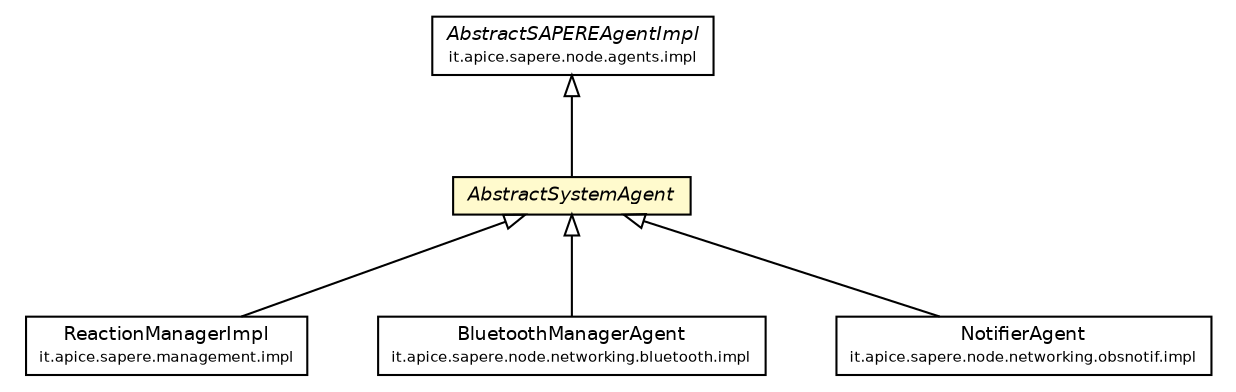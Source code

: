 #!/usr/local/bin/dot
#
# Class diagram 
# Generated by UmlGraph version 4.4 (http://www.spinellis.gr/sw/umlgraph)
#

digraph G {
	edge [fontname="Helvetica",fontsize=10,labelfontname="Helvetica",labelfontsize=10];
	node [fontname="Helvetica",fontsize=10,shape=plaintext];
	// it.apice.sapere.management.impl.ReactionManagerImpl
	c1668 [label=<<table border="0" cellborder="1" cellspacing="0" cellpadding="2" port="p" href="../../management/impl/ReactionManagerImpl.html">
		<tr><td><table border="0" cellspacing="0" cellpadding="1">
			<tr><td> ReactionManagerImpl </td></tr>
			<tr><td><font point-size="7.0"> it.apice.sapere.management.impl </font></td></tr>
		</table></td></tr>
		</table>>, fontname="Helvetica", fontcolor="black", fontsize=9.0];
	// it.apice.sapere.node.agents.AbstractSystemAgent
	c1676 [label=<<table border="0" cellborder="1" cellspacing="0" cellpadding="2" port="p" bgcolor="lemonChiffon" href="./AbstractSystemAgent.html">
		<tr><td><table border="0" cellspacing="0" cellpadding="1">
			<tr><td><font face="Helvetica-Oblique"> AbstractSystemAgent </font></td></tr>
		</table></td></tr>
		</table>>, fontname="Helvetica", fontcolor="black", fontsize=9.0];
	// it.apice.sapere.node.agents.impl.AbstractSAPEREAgentImpl
	c1682 [label=<<table border="0" cellborder="1" cellspacing="0" cellpadding="2" port="p" href="./impl/AbstractSAPEREAgentImpl.html">
		<tr><td><table border="0" cellspacing="0" cellpadding="1">
			<tr><td><font face="Helvetica-Oblique"> AbstractSAPEREAgentImpl </font></td></tr>
			<tr><td><font point-size="7.0"> it.apice.sapere.node.agents.impl </font></td></tr>
		</table></td></tr>
		</table>>, fontname="Helvetica", fontcolor="black", fontsize=9.0];
	// it.apice.sapere.node.networking.bluetooth.impl.BluetoothManagerAgent
	c1691 [label=<<table border="0" cellborder="1" cellspacing="0" cellpadding="2" port="p" href="../networking/bluetooth/impl/BluetoothManagerAgent.html">
		<tr><td><table border="0" cellspacing="0" cellpadding="1">
			<tr><td> BluetoothManagerAgent </td></tr>
			<tr><td><font point-size="7.0"> it.apice.sapere.node.networking.bluetooth.impl </font></td></tr>
		</table></td></tr>
		</table>>, fontname="Helvetica", fontcolor="black", fontsize=9.0];
	// it.apice.sapere.node.networking.obsnotif.impl.NotifierAgent
	c1705 [label=<<table border="0" cellborder="1" cellspacing="0" cellpadding="2" port="p" href="../networking/obsnotif/impl/NotifierAgent.html">
		<tr><td><table border="0" cellspacing="0" cellpadding="1">
			<tr><td> NotifierAgent </td></tr>
			<tr><td><font point-size="7.0"> it.apice.sapere.node.networking.obsnotif.impl </font></td></tr>
		</table></td></tr>
		</table>>, fontname="Helvetica", fontcolor="black", fontsize=9.0];
	//it.apice.sapere.management.impl.ReactionManagerImpl extends it.apice.sapere.node.agents.AbstractSystemAgent
	c1676:p -> c1668:p [dir=back,arrowtail=empty];
	//it.apice.sapere.node.agents.AbstractSystemAgent extends it.apice.sapere.node.agents.impl.AbstractSAPEREAgentImpl
	c1682:p -> c1676:p [dir=back,arrowtail=empty];
	//it.apice.sapere.node.networking.bluetooth.impl.BluetoothManagerAgent extends it.apice.sapere.node.agents.AbstractSystemAgent
	c1676:p -> c1691:p [dir=back,arrowtail=empty];
	//it.apice.sapere.node.networking.obsnotif.impl.NotifierAgent extends it.apice.sapere.node.agents.AbstractSystemAgent
	c1676:p -> c1705:p [dir=back,arrowtail=empty];
}

